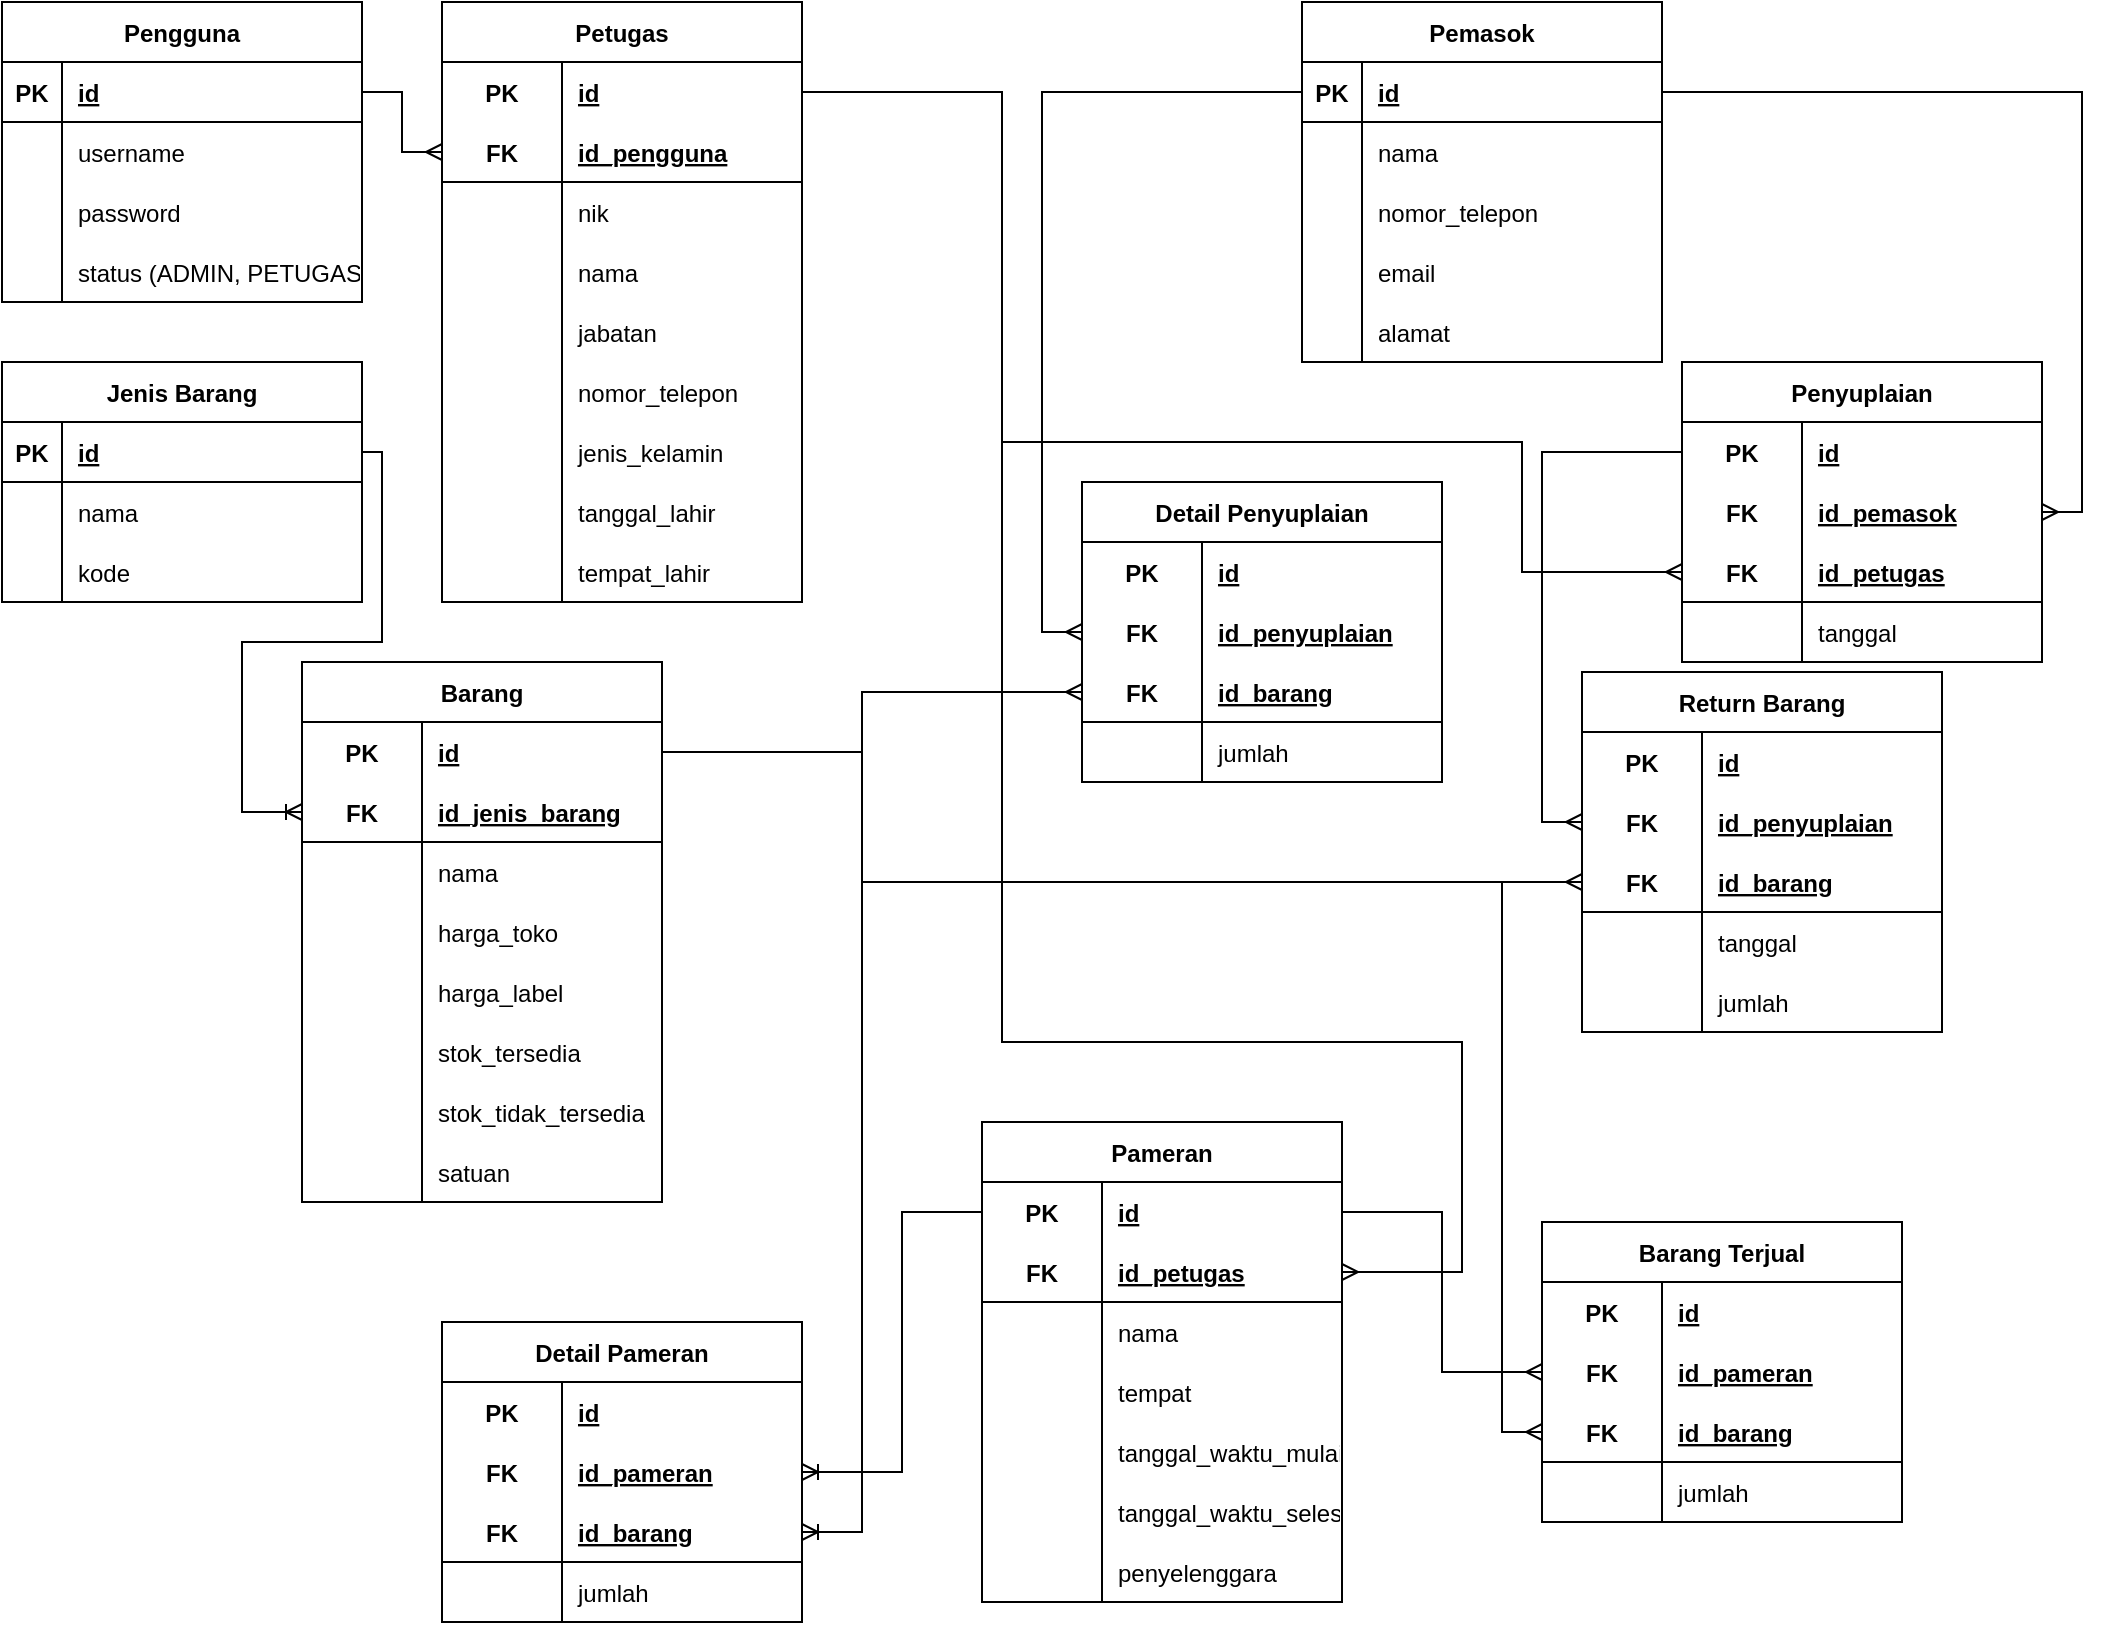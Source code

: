 <mxfile version="20.7.4" type="device"><diagram id="BdJibyrzbR2VFJq5c0Pj" name="Page-1"><mxGraphModel dx="1434" dy="884" grid="1" gridSize="10" guides="1" tooltips="1" connect="1" arrows="1" fold="1" page="1" pageScale="1" pageWidth="850" pageHeight="1100" math="0" shadow="0"><root><mxCell id="0"/><mxCell id="1" parent="0"/><mxCell id="Quklo6QpkOoE_XOePF41-1" value="Petugas" style="shape=table;startSize=30;container=1;collapsible=1;childLayout=tableLayout;fixedRows=1;rowLines=0;fontStyle=1;align=center;resizeLast=1;" parent="1" vertex="1"><mxGeometry x="230" y="10" width="180" height="300" as="geometry"/></mxCell><mxCell id="Quklo6QpkOoE_XOePF41-2" value="" style="shape=tableRow;horizontal=0;startSize=0;swimlaneHead=0;swimlaneBody=0;fillColor=none;collapsible=0;dropTarget=0;points=[[0,0.5],[1,0.5]];portConstraint=eastwest;top=0;left=0;right=0;bottom=0;" parent="Quklo6QpkOoE_XOePF41-1" vertex="1"><mxGeometry y="30" width="180" height="30" as="geometry"/></mxCell><mxCell id="Quklo6QpkOoE_XOePF41-3" value="PK" style="shape=partialRectangle;connectable=0;fillColor=none;top=0;left=0;bottom=0;right=0;fontStyle=1;overflow=hidden;" parent="Quklo6QpkOoE_XOePF41-2" vertex="1"><mxGeometry width="60" height="30" as="geometry"><mxRectangle width="60" height="30" as="alternateBounds"/></mxGeometry></mxCell><mxCell id="Quklo6QpkOoE_XOePF41-4" value="id" style="shape=partialRectangle;connectable=0;fillColor=none;top=0;left=0;bottom=0;right=0;align=left;spacingLeft=6;fontStyle=5;overflow=hidden;" parent="Quklo6QpkOoE_XOePF41-2" vertex="1"><mxGeometry x="60" width="120" height="30" as="geometry"><mxRectangle width="120" height="30" as="alternateBounds"/></mxGeometry></mxCell><mxCell id="Quklo6QpkOoE_XOePF41-5" value="" style="shape=tableRow;horizontal=0;startSize=0;swimlaneHead=0;swimlaneBody=0;fillColor=none;collapsible=0;dropTarget=0;points=[[0,0.5],[1,0.5]];portConstraint=eastwest;top=0;left=0;right=0;bottom=1;" parent="Quklo6QpkOoE_XOePF41-1" vertex="1"><mxGeometry y="60" width="180" height="30" as="geometry"/></mxCell><mxCell id="Quklo6QpkOoE_XOePF41-6" value="FK" style="shape=partialRectangle;connectable=0;fillColor=none;top=0;left=0;bottom=0;right=0;fontStyle=1;overflow=hidden;" parent="Quklo6QpkOoE_XOePF41-5" vertex="1"><mxGeometry width="60" height="30" as="geometry"><mxRectangle width="60" height="30" as="alternateBounds"/></mxGeometry></mxCell><mxCell id="Quklo6QpkOoE_XOePF41-7" value="id_pengguna" style="shape=partialRectangle;connectable=0;fillColor=none;top=0;left=0;bottom=0;right=0;align=left;spacingLeft=6;fontStyle=5;overflow=hidden;" parent="Quklo6QpkOoE_XOePF41-5" vertex="1"><mxGeometry x="60" width="120" height="30" as="geometry"><mxRectangle width="120" height="30" as="alternateBounds"/></mxGeometry></mxCell><mxCell id="Quklo6QpkOoE_XOePF41-8" value="" style="shape=tableRow;horizontal=0;startSize=0;swimlaneHead=0;swimlaneBody=0;fillColor=none;collapsible=0;dropTarget=0;points=[[0,0.5],[1,0.5]];portConstraint=eastwest;top=0;left=0;right=0;bottom=0;" parent="Quklo6QpkOoE_XOePF41-1" vertex="1"><mxGeometry y="90" width="180" height="30" as="geometry"/></mxCell><mxCell id="Quklo6QpkOoE_XOePF41-9" value="" style="shape=partialRectangle;connectable=0;fillColor=none;top=0;left=0;bottom=0;right=0;editable=1;overflow=hidden;" parent="Quklo6QpkOoE_XOePF41-8" vertex="1"><mxGeometry width="60" height="30" as="geometry"><mxRectangle width="60" height="30" as="alternateBounds"/></mxGeometry></mxCell><mxCell id="Quklo6QpkOoE_XOePF41-10" value="nik" style="shape=partialRectangle;connectable=0;fillColor=none;top=0;left=0;bottom=0;right=0;align=left;spacingLeft=6;overflow=hidden;" parent="Quklo6QpkOoE_XOePF41-8" vertex="1"><mxGeometry x="60" width="120" height="30" as="geometry"><mxRectangle width="120" height="30" as="alternateBounds"/></mxGeometry></mxCell><mxCell id="Quklo6QpkOoE_XOePF41-11" value="" style="shape=tableRow;horizontal=0;startSize=0;swimlaneHead=0;swimlaneBody=0;fillColor=none;collapsible=0;dropTarget=0;points=[[0,0.5],[1,0.5]];portConstraint=eastwest;top=0;left=0;right=0;bottom=0;" parent="Quklo6QpkOoE_XOePF41-1" vertex="1"><mxGeometry y="120" width="180" height="30" as="geometry"/></mxCell><mxCell id="Quklo6QpkOoE_XOePF41-12" value="" style="shape=partialRectangle;connectable=0;fillColor=none;top=0;left=0;bottom=0;right=0;editable=1;overflow=hidden;" parent="Quklo6QpkOoE_XOePF41-11" vertex="1"><mxGeometry width="60" height="30" as="geometry"><mxRectangle width="60" height="30" as="alternateBounds"/></mxGeometry></mxCell><mxCell id="Quklo6QpkOoE_XOePF41-13" value="nama" style="shape=partialRectangle;connectable=0;fillColor=none;top=0;left=0;bottom=0;right=0;align=left;spacingLeft=6;overflow=hidden;" parent="Quklo6QpkOoE_XOePF41-11" vertex="1"><mxGeometry x="60" width="120" height="30" as="geometry"><mxRectangle width="120" height="30" as="alternateBounds"/></mxGeometry></mxCell><mxCell id="oFv5SIGkWP6hAy3djiNC-5" value="" style="shape=tableRow;horizontal=0;startSize=0;swimlaneHead=0;swimlaneBody=0;fillColor=none;collapsible=0;dropTarget=0;points=[[0,0.5],[1,0.5]];portConstraint=eastwest;top=0;left=0;right=0;bottom=0;" parent="Quklo6QpkOoE_XOePF41-1" vertex="1"><mxGeometry y="150" width="180" height="30" as="geometry"/></mxCell><mxCell id="oFv5SIGkWP6hAy3djiNC-6" value="" style="shape=partialRectangle;connectable=0;fillColor=none;top=0;left=0;bottom=0;right=0;editable=1;overflow=hidden;" parent="oFv5SIGkWP6hAy3djiNC-5" vertex="1"><mxGeometry width="60" height="30" as="geometry"><mxRectangle width="60" height="30" as="alternateBounds"/></mxGeometry></mxCell><mxCell id="oFv5SIGkWP6hAy3djiNC-7" value="jabatan" style="shape=partialRectangle;connectable=0;fillColor=none;top=0;left=0;bottom=0;right=0;align=left;spacingLeft=6;overflow=hidden;" parent="oFv5SIGkWP6hAy3djiNC-5" vertex="1"><mxGeometry x="60" width="120" height="30" as="geometry"><mxRectangle width="120" height="30" as="alternateBounds"/></mxGeometry></mxCell><mxCell id="Quklo6QpkOoE_XOePF41-28" value="" style="shape=tableRow;horizontal=0;startSize=0;swimlaneHead=0;swimlaneBody=0;fillColor=none;collapsible=0;dropTarget=0;points=[[0,0.5],[1,0.5]];portConstraint=eastwest;top=0;left=0;right=0;bottom=0;" parent="Quklo6QpkOoE_XOePF41-1" vertex="1"><mxGeometry y="180" width="180" height="30" as="geometry"/></mxCell><mxCell id="Quklo6QpkOoE_XOePF41-29" value="" style="shape=partialRectangle;connectable=0;fillColor=none;top=0;left=0;bottom=0;right=0;editable=1;overflow=hidden;" parent="Quklo6QpkOoE_XOePF41-28" vertex="1"><mxGeometry width="60" height="30" as="geometry"><mxRectangle width="60" height="30" as="alternateBounds"/></mxGeometry></mxCell><mxCell id="Quklo6QpkOoE_XOePF41-30" value="nomor_telepon" style="shape=partialRectangle;connectable=0;fillColor=none;top=0;left=0;bottom=0;right=0;align=left;spacingLeft=6;overflow=hidden;" parent="Quklo6QpkOoE_XOePF41-28" vertex="1"><mxGeometry x="60" width="120" height="30" as="geometry"><mxRectangle width="120" height="30" as="alternateBounds"/></mxGeometry></mxCell><mxCell id="Quklo6QpkOoE_XOePF41-31" value="" style="shape=tableRow;horizontal=0;startSize=0;swimlaneHead=0;swimlaneBody=0;fillColor=none;collapsible=0;dropTarget=0;points=[[0,0.5],[1,0.5]];portConstraint=eastwest;top=0;left=0;right=0;bottom=0;" parent="Quklo6QpkOoE_XOePF41-1" vertex="1"><mxGeometry y="210" width="180" height="30" as="geometry"/></mxCell><mxCell id="Quklo6QpkOoE_XOePF41-32" value="" style="shape=partialRectangle;connectable=0;fillColor=none;top=0;left=0;bottom=0;right=0;editable=1;overflow=hidden;" parent="Quklo6QpkOoE_XOePF41-31" vertex="1"><mxGeometry width="60" height="30" as="geometry"><mxRectangle width="60" height="30" as="alternateBounds"/></mxGeometry></mxCell><mxCell id="Quklo6QpkOoE_XOePF41-33" value="jenis_kelamin" style="shape=partialRectangle;connectable=0;fillColor=none;top=0;left=0;bottom=0;right=0;align=left;spacingLeft=6;overflow=hidden;" parent="Quklo6QpkOoE_XOePF41-31" vertex="1"><mxGeometry x="60" width="120" height="30" as="geometry"><mxRectangle width="120" height="30" as="alternateBounds"/></mxGeometry></mxCell><mxCell id="Quklo6QpkOoE_XOePF41-34" value="" style="shape=tableRow;horizontal=0;startSize=0;swimlaneHead=0;swimlaneBody=0;fillColor=none;collapsible=0;dropTarget=0;points=[[0,0.5],[1,0.5]];portConstraint=eastwest;top=0;left=0;right=0;bottom=0;" parent="Quklo6QpkOoE_XOePF41-1" vertex="1"><mxGeometry y="240" width="180" height="30" as="geometry"/></mxCell><mxCell id="Quklo6QpkOoE_XOePF41-35" value="" style="shape=partialRectangle;connectable=0;fillColor=none;top=0;left=0;bottom=0;right=0;editable=1;overflow=hidden;" parent="Quklo6QpkOoE_XOePF41-34" vertex="1"><mxGeometry width="60" height="30" as="geometry"><mxRectangle width="60" height="30" as="alternateBounds"/></mxGeometry></mxCell><mxCell id="Quklo6QpkOoE_XOePF41-36" value="tanggal_lahir" style="shape=partialRectangle;connectable=0;fillColor=none;top=0;left=0;bottom=0;right=0;align=left;spacingLeft=6;overflow=hidden;" parent="Quklo6QpkOoE_XOePF41-34" vertex="1"><mxGeometry x="60" width="120" height="30" as="geometry"><mxRectangle width="120" height="30" as="alternateBounds"/></mxGeometry></mxCell><mxCell id="Quklo6QpkOoE_XOePF41-37" value="" style="shape=tableRow;horizontal=0;startSize=0;swimlaneHead=0;swimlaneBody=0;fillColor=none;collapsible=0;dropTarget=0;points=[[0,0.5],[1,0.5]];portConstraint=eastwest;top=0;left=0;right=0;bottom=0;" parent="Quklo6QpkOoE_XOePF41-1" vertex="1"><mxGeometry y="270" width="180" height="30" as="geometry"/></mxCell><mxCell id="Quklo6QpkOoE_XOePF41-38" value="" style="shape=partialRectangle;connectable=0;fillColor=none;top=0;left=0;bottom=0;right=0;editable=1;overflow=hidden;" parent="Quklo6QpkOoE_XOePF41-37" vertex="1"><mxGeometry width="60" height="30" as="geometry"><mxRectangle width="60" height="30" as="alternateBounds"/></mxGeometry></mxCell><mxCell id="Quklo6QpkOoE_XOePF41-39" value="tempat_lahir" style="shape=partialRectangle;connectable=0;fillColor=none;top=0;left=0;bottom=0;right=0;align=left;spacingLeft=6;overflow=hidden;" parent="Quklo6QpkOoE_XOePF41-37" vertex="1"><mxGeometry x="60" width="120" height="30" as="geometry"><mxRectangle width="120" height="30" as="alternateBounds"/></mxGeometry></mxCell><mxCell id="Quklo6QpkOoE_XOePF41-14" value="Pengguna" style="shape=table;startSize=30;container=1;collapsible=1;childLayout=tableLayout;fixedRows=1;rowLines=0;fontStyle=1;align=center;resizeLast=1;" parent="1" vertex="1"><mxGeometry x="10" y="10" width="180" height="150" as="geometry"/></mxCell><mxCell id="Quklo6QpkOoE_XOePF41-15" value="" style="shape=tableRow;horizontal=0;startSize=0;swimlaneHead=0;swimlaneBody=0;fillColor=none;collapsible=0;dropTarget=0;points=[[0,0.5],[1,0.5]];portConstraint=eastwest;top=0;left=0;right=0;bottom=1;" parent="Quklo6QpkOoE_XOePF41-14" vertex="1"><mxGeometry y="30" width="180" height="30" as="geometry"/></mxCell><mxCell id="Quklo6QpkOoE_XOePF41-16" value="PK" style="shape=partialRectangle;connectable=0;fillColor=none;top=0;left=0;bottom=0;right=0;fontStyle=1;overflow=hidden;" parent="Quklo6QpkOoE_XOePF41-15" vertex="1"><mxGeometry width="30" height="30" as="geometry"><mxRectangle width="30" height="30" as="alternateBounds"/></mxGeometry></mxCell><mxCell id="Quklo6QpkOoE_XOePF41-17" value="id" style="shape=partialRectangle;connectable=0;fillColor=none;top=0;left=0;bottom=0;right=0;align=left;spacingLeft=6;fontStyle=5;overflow=hidden;" parent="Quklo6QpkOoE_XOePF41-15" vertex="1"><mxGeometry x="30" width="150" height="30" as="geometry"><mxRectangle width="150" height="30" as="alternateBounds"/></mxGeometry></mxCell><mxCell id="Quklo6QpkOoE_XOePF41-18" value="" style="shape=tableRow;horizontal=0;startSize=0;swimlaneHead=0;swimlaneBody=0;fillColor=none;collapsible=0;dropTarget=0;points=[[0,0.5],[1,0.5]];portConstraint=eastwest;top=0;left=0;right=0;bottom=0;" parent="Quklo6QpkOoE_XOePF41-14" vertex="1"><mxGeometry y="60" width="180" height="30" as="geometry"/></mxCell><mxCell id="Quklo6QpkOoE_XOePF41-19" value="" style="shape=partialRectangle;connectable=0;fillColor=none;top=0;left=0;bottom=0;right=0;editable=1;overflow=hidden;" parent="Quklo6QpkOoE_XOePF41-18" vertex="1"><mxGeometry width="30" height="30" as="geometry"><mxRectangle width="30" height="30" as="alternateBounds"/></mxGeometry></mxCell><mxCell id="Quklo6QpkOoE_XOePF41-20" value="username" style="shape=partialRectangle;connectable=0;fillColor=none;top=0;left=0;bottom=0;right=0;align=left;spacingLeft=6;overflow=hidden;" parent="Quklo6QpkOoE_XOePF41-18" vertex="1"><mxGeometry x="30" width="150" height="30" as="geometry"><mxRectangle width="150" height="30" as="alternateBounds"/></mxGeometry></mxCell><mxCell id="Quklo6QpkOoE_XOePF41-21" value="" style="shape=tableRow;horizontal=0;startSize=0;swimlaneHead=0;swimlaneBody=0;fillColor=none;collapsible=0;dropTarget=0;points=[[0,0.5],[1,0.5]];portConstraint=eastwest;top=0;left=0;right=0;bottom=0;" parent="Quklo6QpkOoE_XOePF41-14" vertex="1"><mxGeometry y="90" width="180" height="30" as="geometry"/></mxCell><mxCell id="Quklo6QpkOoE_XOePF41-22" value="" style="shape=partialRectangle;connectable=0;fillColor=none;top=0;left=0;bottom=0;right=0;editable=1;overflow=hidden;" parent="Quklo6QpkOoE_XOePF41-21" vertex="1"><mxGeometry width="30" height="30" as="geometry"><mxRectangle width="30" height="30" as="alternateBounds"/></mxGeometry></mxCell><mxCell id="Quklo6QpkOoE_XOePF41-23" value="password" style="shape=partialRectangle;connectable=0;fillColor=none;top=0;left=0;bottom=0;right=0;align=left;spacingLeft=6;overflow=hidden;" parent="Quklo6QpkOoE_XOePF41-21" vertex="1"><mxGeometry x="30" width="150" height="30" as="geometry"><mxRectangle width="150" height="30" as="alternateBounds"/></mxGeometry></mxCell><mxCell id="Quklo6QpkOoE_XOePF41-24" value="" style="shape=tableRow;horizontal=0;startSize=0;swimlaneHead=0;swimlaneBody=0;fillColor=none;collapsible=0;dropTarget=0;points=[[0,0.5],[1,0.5]];portConstraint=eastwest;top=0;left=0;right=0;bottom=0;" parent="Quklo6QpkOoE_XOePF41-14" vertex="1"><mxGeometry y="120" width="180" height="30" as="geometry"/></mxCell><mxCell id="Quklo6QpkOoE_XOePF41-25" value="" style="shape=partialRectangle;connectable=0;fillColor=none;top=0;left=0;bottom=0;right=0;editable=1;overflow=hidden;" parent="Quklo6QpkOoE_XOePF41-24" vertex="1"><mxGeometry width="30" height="30" as="geometry"><mxRectangle width="30" height="30" as="alternateBounds"/></mxGeometry></mxCell><mxCell id="Quklo6QpkOoE_XOePF41-26" value="status (ADMIN, PETUGAS)" style="shape=partialRectangle;connectable=0;fillColor=none;top=0;left=0;bottom=0;right=0;align=left;spacingLeft=6;overflow=hidden;" parent="Quklo6QpkOoE_XOePF41-24" vertex="1"><mxGeometry x="30" width="150" height="30" as="geometry"><mxRectangle width="150" height="30" as="alternateBounds"/></mxGeometry></mxCell><mxCell id="Quklo6QpkOoE_XOePF41-40" value="Jenis Barang" style="shape=table;startSize=30;container=1;collapsible=1;childLayout=tableLayout;fixedRows=1;rowLines=0;fontStyle=1;align=center;resizeLast=1;" parent="1" vertex="1"><mxGeometry x="10" y="190" width="180" height="120" as="geometry"/></mxCell><mxCell id="Quklo6QpkOoE_XOePF41-41" value="" style="shape=tableRow;horizontal=0;startSize=0;swimlaneHead=0;swimlaneBody=0;fillColor=none;collapsible=0;dropTarget=0;points=[[0,0.5],[1,0.5]];portConstraint=eastwest;top=0;left=0;right=0;bottom=1;" parent="Quklo6QpkOoE_XOePF41-40" vertex="1"><mxGeometry y="30" width="180" height="30" as="geometry"/></mxCell><mxCell id="Quklo6QpkOoE_XOePF41-42" value="PK" style="shape=partialRectangle;connectable=0;fillColor=none;top=0;left=0;bottom=0;right=0;fontStyle=1;overflow=hidden;" parent="Quklo6QpkOoE_XOePF41-41" vertex="1"><mxGeometry width="30" height="30" as="geometry"><mxRectangle width="30" height="30" as="alternateBounds"/></mxGeometry></mxCell><mxCell id="Quklo6QpkOoE_XOePF41-43" value="id" style="shape=partialRectangle;connectable=0;fillColor=none;top=0;left=0;bottom=0;right=0;align=left;spacingLeft=6;fontStyle=5;overflow=hidden;" parent="Quklo6QpkOoE_XOePF41-41" vertex="1"><mxGeometry x="30" width="150" height="30" as="geometry"><mxRectangle width="150" height="30" as="alternateBounds"/></mxGeometry></mxCell><mxCell id="Quklo6QpkOoE_XOePF41-44" value="" style="shape=tableRow;horizontal=0;startSize=0;swimlaneHead=0;swimlaneBody=0;fillColor=none;collapsible=0;dropTarget=0;points=[[0,0.5],[1,0.5]];portConstraint=eastwest;top=0;left=0;right=0;bottom=0;" parent="Quklo6QpkOoE_XOePF41-40" vertex="1"><mxGeometry y="60" width="180" height="30" as="geometry"/></mxCell><mxCell id="Quklo6QpkOoE_XOePF41-45" value="" style="shape=partialRectangle;connectable=0;fillColor=none;top=0;left=0;bottom=0;right=0;editable=1;overflow=hidden;" parent="Quklo6QpkOoE_XOePF41-44" vertex="1"><mxGeometry width="30" height="30" as="geometry"><mxRectangle width="30" height="30" as="alternateBounds"/></mxGeometry></mxCell><mxCell id="Quklo6QpkOoE_XOePF41-46" value="nama" style="shape=partialRectangle;connectable=0;fillColor=none;top=0;left=0;bottom=0;right=0;align=left;spacingLeft=6;overflow=hidden;" parent="Quklo6QpkOoE_XOePF41-44" vertex="1"><mxGeometry x="30" width="150" height="30" as="geometry"><mxRectangle width="150" height="30" as="alternateBounds"/></mxGeometry></mxCell><mxCell id="Quklo6QpkOoE_XOePF41-47" value="" style="shape=tableRow;horizontal=0;startSize=0;swimlaneHead=0;swimlaneBody=0;fillColor=none;collapsible=0;dropTarget=0;points=[[0,0.5],[1,0.5]];portConstraint=eastwest;top=0;left=0;right=0;bottom=0;" parent="Quklo6QpkOoE_XOePF41-40" vertex="1"><mxGeometry y="90" width="180" height="30" as="geometry"/></mxCell><mxCell id="Quklo6QpkOoE_XOePF41-48" value="" style="shape=partialRectangle;connectable=0;fillColor=none;top=0;left=0;bottom=0;right=0;editable=1;overflow=hidden;" parent="Quklo6QpkOoE_XOePF41-47" vertex="1"><mxGeometry width="30" height="30" as="geometry"><mxRectangle width="30" height="30" as="alternateBounds"/></mxGeometry></mxCell><mxCell id="Quklo6QpkOoE_XOePF41-49" value="kode" style="shape=partialRectangle;connectable=0;fillColor=none;top=0;left=0;bottom=0;right=0;align=left;spacingLeft=6;overflow=hidden;" parent="Quklo6QpkOoE_XOePF41-47" vertex="1"><mxGeometry x="30" width="150" height="30" as="geometry"><mxRectangle width="150" height="30" as="alternateBounds"/></mxGeometry></mxCell><mxCell id="Quklo6QpkOoE_XOePF41-53" value="Barang" style="shape=table;startSize=30;container=1;collapsible=1;childLayout=tableLayout;fixedRows=1;rowLines=0;fontStyle=1;align=center;resizeLast=1;" parent="1" vertex="1"><mxGeometry x="160" y="340" width="180" height="270" as="geometry"/></mxCell><mxCell id="Quklo6QpkOoE_XOePF41-54" value="" style="shape=tableRow;horizontal=0;startSize=0;swimlaneHead=0;swimlaneBody=0;fillColor=none;collapsible=0;dropTarget=0;points=[[0,0.5],[1,0.5]];portConstraint=eastwest;top=0;left=0;right=0;bottom=0;" parent="Quklo6QpkOoE_XOePF41-53" vertex="1"><mxGeometry y="30" width="180" height="30" as="geometry"/></mxCell><mxCell id="Quklo6QpkOoE_XOePF41-55" value="PK" style="shape=partialRectangle;connectable=0;fillColor=none;top=0;left=0;bottom=0;right=0;fontStyle=1;overflow=hidden;" parent="Quklo6QpkOoE_XOePF41-54" vertex="1"><mxGeometry width="60" height="30" as="geometry"><mxRectangle width="60" height="30" as="alternateBounds"/></mxGeometry></mxCell><mxCell id="Quklo6QpkOoE_XOePF41-56" value="id" style="shape=partialRectangle;connectable=0;fillColor=none;top=0;left=0;bottom=0;right=0;align=left;spacingLeft=6;fontStyle=5;overflow=hidden;" parent="Quklo6QpkOoE_XOePF41-54" vertex="1"><mxGeometry x="60" width="120" height="30" as="geometry"><mxRectangle width="120" height="30" as="alternateBounds"/></mxGeometry></mxCell><mxCell id="Quklo6QpkOoE_XOePF41-57" value="" style="shape=tableRow;horizontal=0;startSize=0;swimlaneHead=0;swimlaneBody=0;fillColor=none;collapsible=0;dropTarget=0;points=[[0,0.5],[1,0.5]];portConstraint=eastwest;top=0;left=0;right=0;bottom=1;" parent="Quklo6QpkOoE_XOePF41-53" vertex="1"><mxGeometry y="60" width="180" height="30" as="geometry"/></mxCell><mxCell id="Quklo6QpkOoE_XOePF41-58" value="FK" style="shape=partialRectangle;connectable=0;fillColor=none;top=0;left=0;bottom=0;right=0;fontStyle=1;overflow=hidden;" parent="Quklo6QpkOoE_XOePF41-57" vertex="1"><mxGeometry width="60" height="30" as="geometry"><mxRectangle width="60" height="30" as="alternateBounds"/></mxGeometry></mxCell><mxCell id="Quklo6QpkOoE_XOePF41-59" value="id_jenis_barang" style="shape=partialRectangle;connectable=0;fillColor=none;top=0;left=0;bottom=0;right=0;align=left;spacingLeft=6;fontStyle=5;overflow=hidden;" parent="Quklo6QpkOoE_XOePF41-57" vertex="1"><mxGeometry x="60" width="120" height="30" as="geometry"><mxRectangle width="120" height="30" as="alternateBounds"/></mxGeometry></mxCell><mxCell id="Quklo6QpkOoE_XOePF41-196" value="" style="shape=tableRow;horizontal=0;startSize=0;swimlaneHead=0;swimlaneBody=0;fillColor=none;collapsible=0;dropTarget=0;points=[[0,0.5],[1,0.5]];portConstraint=eastwest;top=0;left=0;right=0;bottom=0;" parent="Quklo6QpkOoE_XOePF41-53" vertex="1"><mxGeometry y="90" width="180" height="30" as="geometry"/></mxCell><mxCell id="Quklo6QpkOoE_XOePF41-197" value="" style="shape=partialRectangle;connectable=0;fillColor=none;top=0;left=0;bottom=0;right=0;editable=1;overflow=hidden;" parent="Quklo6QpkOoE_XOePF41-196" vertex="1"><mxGeometry width="60" height="30" as="geometry"><mxRectangle width="60" height="30" as="alternateBounds"/></mxGeometry></mxCell><mxCell id="Quklo6QpkOoE_XOePF41-198" value="nama" style="shape=partialRectangle;connectable=0;fillColor=none;top=0;left=0;bottom=0;right=0;align=left;spacingLeft=6;overflow=hidden;" parent="Quklo6QpkOoE_XOePF41-196" vertex="1"><mxGeometry x="60" width="120" height="30" as="geometry"><mxRectangle width="120" height="30" as="alternateBounds"/></mxGeometry></mxCell><mxCell id="Quklo6QpkOoE_XOePF41-63" value="" style="shape=tableRow;horizontal=0;startSize=0;swimlaneHead=0;swimlaneBody=0;fillColor=none;collapsible=0;dropTarget=0;points=[[0,0.5],[1,0.5]];portConstraint=eastwest;top=0;left=0;right=0;bottom=0;" parent="Quklo6QpkOoE_XOePF41-53" vertex="1"><mxGeometry y="120" width="180" height="30" as="geometry"/></mxCell><mxCell id="Quklo6QpkOoE_XOePF41-64" value="" style="shape=partialRectangle;connectable=0;fillColor=none;top=0;left=0;bottom=0;right=0;editable=1;overflow=hidden;" parent="Quklo6QpkOoE_XOePF41-63" vertex="1"><mxGeometry width="60" height="30" as="geometry"><mxRectangle width="60" height="30" as="alternateBounds"/></mxGeometry></mxCell><mxCell id="Quklo6QpkOoE_XOePF41-65" value="harga_toko" style="shape=partialRectangle;connectable=0;fillColor=none;top=0;left=0;bottom=0;right=0;align=left;spacingLeft=6;overflow=hidden;" parent="Quklo6QpkOoE_XOePF41-63" vertex="1"><mxGeometry x="60" width="120" height="30" as="geometry"><mxRectangle width="120" height="30" as="alternateBounds"/></mxGeometry></mxCell><mxCell id="Quklo6QpkOoE_XOePF41-66" value="" style="shape=tableRow;horizontal=0;startSize=0;swimlaneHead=0;swimlaneBody=0;fillColor=none;collapsible=0;dropTarget=0;points=[[0,0.5],[1,0.5]];portConstraint=eastwest;top=0;left=0;right=0;bottom=0;" parent="Quklo6QpkOoE_XOePF41-53" vertex="1"><mxGeometry y="150" width="180" height="30" as="geometry"/></mxCell><mxCell id="Quklo6QpkOoE_XOePF41-67" value="" style="shape=partialRectangle;connectable=0;fillColor=none;top=0;left=0;bottom=0;right=0;editable=1;overflow=hidden;" parent="Quklo6QpkOoE_XOePF41-66" vertex="1"><mxGeometry width="60" height="30" as="geometry"><mxRectangle width="60" height="30" as="alternateBounds"/></mxGeometry></mxCell><mxCell id="Quklo6QpkOoE_XOePF41-68" value="harga_label" style="shape=partialRectangle;connectable=0;fillColor=none;top=0;left=0;bottom=0;right=0;align=left;spacingLeft=6;overflow=hidden;" parent="Quklo6QpkOoE_XOePF41-66" vertex="1"><mxGeometry x="60" width="120" height="30" as="geometry"><mxRectangle width="120" height="30" as="alternateBounds"/></mxGeometry></mxCell><mxCell id="Quklo6QpkOoE_XOePF41-139" value="" style="shape=tableRow;horizontal=0;startSize=0;swimlaneHead=0;swimlaneBody=0;fillColor=none;collapsible=0;dropTarget=0;points=[[0,0.5],[1,0.5]];portConstraint=eastwest;top=0;left=0;right=0;bottom=0;" parent="Quklo6QpkOoE_XOePF41-53" vertex="1"><mxGeometry y="180" width="180" height="30" as="geometry"/></mxCell><mxCell id="Quklo6QpkOoE_XOePF41-140" value="" style="shape=partialRectangle;connectable=0;fillColor=none;top=0;left=0;bottom=0;right=0;editable=1;overflow=hidden;" parent="Quklo6QpkOoE_XOePF41-139" vertex="1"><mxGeometry width="60" height="30" as="geometry"><mxRectangle width="60" height="30" as="alternateBounds"/></mxGeometry></mxCell><mxCell id="Quklo6QpkOoE_XOePF41-141" value="stok_tersedia" style="shape=partialRectangle;connectable=0;fillColor=none;top=0;left=0;bottom=0;right=0;align=left;spacingLeft=6;overflow=hidden;" parent="Quklo6QpkOoE_XOePF41-139" vertex="1"><mxGeometry x="60" width="120" height="30" as="geometry"><mxRectangle width="120" height="30" as="alternateBounds"/></mxGeometry></mxCell><mxCell id="Quklo6QpkOoE_XOePF41-169" value="" style="shape=tableRow;horizontal=0;startSize=0;swimlaneHead=0;swimlaneBody=0;fillColor=none;collapsible=0;dropTarget=0;points=[[0,0.5],[1,0.5]];portConstraint=eastwest;top=0;left=0;right=0;bottom=0;" parent="Quklo6QpkOoE_XOePF41-53" vertex="1"><mxGeometry y="210" width="180" height="30" as="geometry"/></mxCell><mxCell id="Quklo6QpkOoE_XOePF41-170" value="" style="shape=partialRectangle;connectable=0;fillColor=none;top=0;left=0;bottom=0;right=0;editable=1;overflow=hidden;" parent="Quklo6QpkOoE_XOePF41-169" vertex="1"><mxGeometry width="60" height="30" as="geometry"><mxRectangle width="60" height="30" as="alternateBounds"/></mxGeometry></mxCell><mxCell id="Quklo6QpkOoE_XOePF41-171" value="stok_tidak_tersedia" style="shape=partialRectangle;connectable=0;fillColor=none;top=0;left=0;bottom=0;right=0;align=left;spacingLeft=6;overflow=hidden;" parent="Quklo6QpkOoE_XOePF41-169" vertex="1"><mxGeometry x="60" width="120" height="30" as="geometry"><mxRectangle width="120" height="30" as="alternateBounds"/></mxGeometry></mxCell><mxCell id="oFv5SIGkWP6hAy3djiNC-2" value="" style="shape=tableRow;horizontal=0;startSize=0;swimlaneHead=0;swimlaneBody=0;fillColor=none;collapsible=0;dropTarget=0;points=[[0,0.5],[1,0.5]];portConstraint=eastwest;top=0;left=0;right=0;bottom=0;" parent="Quklo6QpkOoE_XOePF41-53" vertex="1"><mxGeometry y="240" width="180" height="30" as="geometry"/></mxCell><mxCell id="oFv5SIGkWP6hAy3djiNC-3" value="" style="shape=partialRectangle;connectable=0;fillColor=none;top=0;left=0;bottom=0;right=0;editable=1;overflow=hidden;" parent="oFv5SIGkWP6hAy3djiNC-2" vertex="1"><mxGeometry width="60" height="30" as="geometry"><mxRectangle width="60" height="30" as="alternateBounds"/></mxGeometry></mxCell><mxCell id="oFv5SIGkWP6hAy3djiNC-4" value="satuan" style="shape=partialRectangle;connectable=0;fillColor=none;top=0;left=0;bottom=0;right=0;align=left;spacingLeft=6;overflow=hidden;" parent="oFv5SIGkWP6hAy3djiNC-2" vertex="1"><mxGeometry x="60" width="120" height="30" as="geometry"><mxRectangle width="120" height="30" as="alternateBounds"/></mxGeometry></mxCell><mxCell id="Quklo6QpkOoE_XOePF41-69" value="Pemasok" style="shape=table;startSize=30;container=1;collapsible=1;childLayout=tableLayout;fixedRows=1;rowLines=0;fontStyle=1;align=center;resizeLast=1;" parent="1" vertex="1"><mxGeometry x="660" y="10" width="180" height="180" as="geometry"/></mxCell><mxCell id="Quklo6QpkOoE_XOePF41-70" value="" style="shape=tableRow;horizontal=0;startSize=0;swimlaneHead=0;swimlaneBody=0;fillColor=none;collapsible=0;dropTarget=0;points=[[0,0.5],[1,0.5]];portConstraint=eastwest;top=0;left=0;right=0;bottom=1;" parent="Quklo6QpkOoE_XOePF41-69" vertex="1"><mxGeometry y="30" width="180" height="30" as="geometry"/></mxCell><mxCell id="Quklo6QpkOoE_XOePF41-71" value="PK" style="shape=partialRectangle;connectable=0;fillColor=none;top=0;left=0;bottom=0;right=0;fontStyle=1;overflow=hidden;" parent="Quklo6QpkOoE_XOePF41-70" vertex="1"><mxGeometry width="30" height="30" as="geometry"><mxRectangle width="30" height="30" as="alternateBounds"/></mxGeometry></mxCell><mxCell id="Quklo6QpkOoE_XOePF41-72" value="id" style="shape=partialRectangle;connectable=0;fillColor=none;top=0;left=0;bottom=0;right=0;align=left;spacingLeft=6;fontStyle=5;overflow=hidden;" parent="Quklo6QpkOoE_XOePF41-70" vertex="1"><mxGeometry x="30" width="150" height="30" as="geometry"><mxRectangle width="150" height="30" as="alternateBounds"/></mxGeometry></mxCell><mxCell id="Quklo6QpkOoE_XOePF41-73" value="" style="shape=tableRow;horizontal=0;startSize=0;swimlaneHead=0;swimlaneBody=0;fillColor=none;collapsible=0;dropTarget=0;points=[[0,0.5],[1,0.5]];portConstraint=eastwest;top=0;left=0;right=0;bottom=0;" parent="Quklo6QpkOoE_XOePF41-69" vertex="1"><mxGeometry y="60" width="180" height="30" as="geometry"/></mxCell><mxCell id="Quklo6QpkOoE_XOePF41-74" value="" style="shape=partialRectangle;connectable=0;fillColor=none;top=0;left=0;bottom=0;right=0;editable=1;overflow=hidden;" parent="Quklo6QpkOoE_XOePF41-73" vertex="1"><mxGeometry width="30" height="30" as="geometry"><mxRectangle width="30" height="30" as="alternateBounds"/></mxGeometry></mxCell><mxCell id="Quklo6QpkOoE_XOePF41-75" value="nama" style="shape=partialRectangle;connectable=0;fillColor=none;top=0;left=0;bottom=0;right=0;align=left;spacingLeft=6;overflow=hidden;" parent="Quklo6QpkOoE_XOePF41-73" vertex="1"><mxGeometry x="30" width="150" height="30" as="geometry"><mxRectangle width="150" height="30" as="alternateBounds"/></mxGeometry></mxCell><mxCell id="Quklo6QpkOoE_XOePF41-76" value="" style="shape=tableRow;horizontal=0;startSize=0;swimlaneHead=0;swimlaneBody=0;fillColor=none;collapsible=0;dropTarget=0;points=[[0,0.5],[1,0.5]];portConstraint=eastwest;top=0;left=0;right=0;bottom=0;" parent="Quklo6QpkOoE_XOePF41-69" vertex="1"><mxGeometry y="90" width="180" height="30" as="geometry"/></mxCell><mxCell id="Quklo6QpkOoE_XOePF41-77" value="" style="shape=partialRectangle;connectable=0;fillColor=none;top=0;left=0;bottom=0;right=0;editable=1;overflow=hidden;" parent="Quklo6QpkOoE_XOePF41-76" vertex="1"><mxGeometry width="30" height="30" as="geometry"><mxRectangle width="30" height="30" as="alternateBounds"/></mxGeometry></mxCell><mxCell id="Quklo6QpkOoE_XOePF41-78" value="nomor_telepon" style="shape=partialRectangle;connectable=0;fillColor=none;top=0;left=0;bottom=0;right=0;align=left;spacingLeft=6;overflow=hidden;" parent="Quklo6QpkOoE_XOePF41-76" vertex="1"><mxGeometry x="30" width="150" height="30" as="geometry"><mxRectangle width="150" height="30" as="alternateBounds"/></mxGeometry></mxCell><mxCell id="Quklo6QpkOoE_XOePF41-79" value="" style="shape=tableRow;horizontal=0;startSize=0;swimlaneHead=0;swimlaneBody=0;fillColor=none;collapsible=0;dropTarget=0;points=[[0,0.5],[1,0.5]];portConstraint=eastwest;top=0;left=0;right=0;bottom=0;" parent="Quklo6QpkOoE_XOePF41-69" vertex="1"><mxGeometry y="120" width="180" height="30" as="geometry"/></mxCell><mxCell id="Quklo6QpkOoE_XOePF41-80" value="" style="shape=partialRectangle;connectable=0;fillColor=none;top=0;left=0;bottom=0;right=0;editable=1;overflow=hidden;" parent="Quklo6QpkOoE_XOePF41-79" vertex="1"><mxGeometry width="30" height="30" as="geometry"><mxRectangle width="30" height="30" as="alternateBounds"/></mxGeometry></mxCell><mxCell id="Quklo6QpkOoE_XOePF41-81" value="email" style="shape=partialRectangle;connectable=0;fillColor=none;top=0;left=0;bottom=0;right=0;align=left;spacingLeft=6;overflow=hidden;" parent="Quklo6QpkOoE_XOePF41-79" vertex="1"><mxGeometry x="30" width="150" height="30" as="geometry"><mxRectangle width="150" height="30" as="alternateBounds"/></mxGeometry></mxCell><mxCell id="Quklo6QpkOoE_XOePF41-82" value="" style="shape=tableRow;horizontal=0;startSize=0;swimlaneHead=0;swimlaneBody=0;fillColor=none;collapsible=0;dropTarget=0;points=[[0,0.5],[1,0.5]];portConstraint=eastwest;top=0;left=0;right=0;bottom=0;" parent="Quklo6QpkOoE_XOePF41-69" vertex="1"><mxGeometry y="150" width="180" height="30" as="geometry"/></mxCell><mxCell id="Quklo6QpkOoE_XOePF41-83" value="" style="shape=partialRectangle;connectable=0;fillColor=none;top=0;left=0;bottom=0;right=0;editable=1;overflow=hidden;" parent="Quklo6QpkOoE_XOePF41-82" vertex="1"><mxGeometry width="30" height="30" as="geometry"><mxRectangle width="30" height="30" as="alternateBounds"/></mxGeometry></mxCell><mxCell id="Quklo6QpkOoE_XOePF41-84" value="alamat" style="shape=partialRectangle;connectable=0;fillColor=none;top=0;left=0;bottom=0;right=0;align=left;spacingLeft=6;overflow=hidden;" parent="Quklo6QpkOoE_XOePF41-82" vertex="1"><mxGeometry x="30" width="150" height="30" as="geometry"><mxRectangle width="150" height="30" as="alternateBounds"/></mxGeometry></mxCell><mxCell id="Quklo6QpkOoE_XOePF41-85" value="Penyuplaian" style="shape=table;startSize=30;container=1;collapsible=1;childLayout=tableLayout;fixedRows=1;rowLines=0;fontStyle=1;align=center;resizeLast=1;" parent="1" vertex="1"><mxGeometry x="850" y="190" width="180" height="150" as="geometry"/></mxCell><mxCell id="Quklo6QpkOoE_XOePF41-86" value="" style="shape=tableRow;horizontal=0;startSize=0;swimlaneHead=0;swimlaneBody=0;fillColor=none;collapsible=0;dropTarget=0;points=[[0,0.5],[1,0.5]];portConstraint=eastwest;top=0;left=0;right=0;bottom=0;" parent="Quklo6QpkOoE_XOePF41-85" vertex="1"><mxGeometry y="30" width="180" height="30" as="geometry"/></mxCell><mxCell id="Quklo6QpkOoE_XOePF41-87" value="PK" style="shape=partialRectangle;connectable=0;fillColor=none;top=0;left=0;bottom=0;right=0;fontStyle=1;overflow=hidden;" parent="Quklo6QpkOoE_XOePF41-86" vertex="1"><mxGeometry width="60" height="30" as="geometry"><mxRectangle width="60" height="30" as="alternateBounds"/></mxGeometry></mxCell><mxCell id="Quklo6QpkOoE_XOePF41-88" value="id" style="shape=partialRectangle;connectable=0;fillColor=none;top=0;left=0;bottom=0;right=0;align=left;spacingLeft=6;fontStyle=5;overflow=hidden;" parent="Quklo6QpkOoE_XOePF41-86" vertex="1"><mxGeometry x="60" width="120" height="30" as="geometry"><mxRectangle width="120" height="30" as="alternateBounds"/></mxGeometry></mxCell><mxCell id="Quklo6QpkOoE_XOePF41-101" value="" style="shape=tableRow;horizontal=0;startSize=0;swimlaneHead=0;swimlaneBody=0;fillColor=none;collapsible=0;dropTarget=0;points=[[0,0.5],[1,0.5]];portConstraint=eastwest;top=0;left=0;right=0;bottom=0;" parent="Quklo6QpkOoE_XOePF41-85" vertex="1"><mxGeometry y="60" width="180" height="30" as="geometry"/></mxCell><mxCell id="Quklo6QpkOoE_XOePF41-102" value="FK" style="shape=partialRectangle;connectable=0;fillColor=none;top=0;left=0;bottom=0;right=0;fontStyle=1;overflow=hidden;" parent="Quklo6QpkOoE_XOePF41-101" vertex="1"><mxGeometry width="60" height="30" as="geometry"><mxRectangle width="60" height="30" as="alternateBounds"/></mxGeometry></mxCell><mxCell id="Quklo6QpkOoE_XOePF41-103" value="id_pemasok" style="shape=partialRectangle;connectable=0;fillColor=none;top=0;left=0;bottom=0;right=0;align=left;spacingLeft=6;fontStyle=5;overflow=hidden;" parent="Quklo6QpkOoE_XOePF41-101" vertex="1"><mxGeometry x="60" width="120" height="30" as="geometry"><mxRectangle width="120" height="30" as="alternateBounds"/></mxGeometry></mxCell><mxCell id="Quklo6QpkOoE_XOePF41-89" value="" style="shape=tableRow;horizontal=0;startSize=0;swimlaneHead=0;swimlaneBody=0;fillColor=none;collapsible=0;dropTarget=0;points=[[0,0.5],[1,0.5]];portConstraint=eastwest;top=0;left=0;right=0;bottom=1;" parent="Quklo6QpkOoE_XOePF41-85" vertex="1"><mxGeometry y="90" width="180" height="30" as="geometry"/></mxCell><mxCell id="Quklo6QpkOoE_XOePF41-90" value="FK" style="shape=partialRectangle;connectable=0;fillColor=none;top=0;left=0;bottom=0;right=0;fontStyle=1;overflow=hidden;" parent="Quklo6QpkOoE_XOePF41-89" vertex="1"><mxGeometry width="60" height="30" as="geometry"><mxRectangle width="60" height="30" as="alternateBounds"/></mxGeometry></mxCell><mxCell id="Quklo6QpkOoE_XOePF41-91" value="id_petugas" style="shape=partialRectangle;connectable=0;fillColor=none;top=0;left=0;bottom=0;right=0;align=left;spacingLeft=6;fontStyle=5;overflow=hidden;" parent="Quklo6QpkOoE_XOePF41-89" vertex="1"><mxGeometry x="60" width="120" height="30" as="geometry"><mxRectangle width="120" height="30" as="alternateBounds"/></mxGeometry></mxCell><mxCell id="Quklo6QpkOoE_XOePF41-232" value="" style="shape=tableRow;horizontal=0;startSize=0;swimlaneHead=0;swimlaneBody=0;fillColor=none;collapsible=0;dropTarget=0;points=[[0,0.5],[1,0.5]];portConstraint=eastwest;top=0;left=0;right=0;bottom=0;" parent="Quklo6QpkOoE_XOePF41-85" vertex="1"><mxGeometry y="120" width="180" height="30" as="geometry"/></mxCell><mxCell id="Quklo6QpkOoE_XOePF41-233" value="" style="shape=partialRectangle;connectable=0;fillColor=none;top=0;left=0;bottom=0;right=0;editable=1;overflow=hidden;" parent="Quklo6QpkOoE_XOePF41-232" vertex="1"><mxGeometry width="60" height="30" as="geometry"><mxRectangle width="60" height="30" as="alternateBounds"/></mxGeometry></mxCell><mxCell id="Quklo6QpkOoE_XOePF41-234" value="tanggal" style="shape=partialRectangle;connectable=0;fillColor=none;top=0;left=0;bottom=0;right=0;align=left;spacingLeft=6;overflow=hidden;" parent="Quklo6QpkOoE_XOePF41-232" vertex="1"><mxGeometry x="60" width="120" height="30" as="geometry"><mxRectangle width="120" height="30" as="alternateBounds"/></mxGeometry></mxCell><mxCell id="Quklo6QpkOoE_XOePF41-123" value="Detail Pameran" style="shape=table;startSize=30;container=1;collapsible=1;childLayout=tableLayout;fixedRows=1;rowLines=0;fontStyle=1;align=center;resizeLast=1;" parent="1" vertex="1"><mxGeometry x="230" y="670" width="180" height="150" as="geometry"/></mxCell><mxCell id="Quklo6QpkOoE_XOePF41-124" value="" style="shape=tableRow;horizontal=0;startSize=0;swimlaneHead=0;swimlaneBody=0;fillColor=none;collapsible=0;dropTarget=0;points=[[0,0.5],[1,0.5]];portConstraint=eastwest;top=0;left=0;right=0;bottom=0;" parent="Quklo6QpkOoE_XOePF41-123" vertex="1"><mxGeometry y="30" width="180" height="30" as="geometry"/></mxCell><mxCell id="Quklo6QpkOoE_XOePF41-125" value="PK" style="shape=partialRectangle;connectable=0;fillColor=none;top=0;left=0;bottom=0;right=0;fontStyle=1;overflow=hidden;" parent="Quklo6QpkOoE_XOePF41-124" vertex="1"><mxGeometry width="60" height="30" as="geometry"><mxRectangle width="60" height="30" as="alternateBounds"/></mxGeometry></mxCell><mxCell id="Quklo6QpkOoE_XOePF41-126" value="id" style="shape=partialRectangle;connectable=0;fillColor=none;top=0;left=0;bottom=0;right=0;align=left;spacingLeft=6;fontStyle=5;overflow=hidden;" parent="Quklo6QpkOoE_XOePF41-124" vertex="1"><mxGeometry x="60" width="120" height="30" as="geometry"><mxRectangle width="120" height="30" as="alternateBounds"/></mxGeometry></mxCell><mxCell id="Quklo6QpkOoE_XOePF41-127" value="" style="shape=tableRow;horizontal=0;startSize=0;swimlaneHead=0;swimlaneBody=0;fillColor=none;collapsible=0;dropTarget=0;points=[[0,0.5],[1,0.5]];portConstraint=eastwest;top=0;left=0;right=0;bottom=0;" parent="Quklo6QpkOoE_XOePF41-123" vertex="1"><mxGeometry y="60" width="180" height="30" as="geometry"/></mxCell><mxCell id="Quklo6QpkOoE_XOePF41-128" value="FK" style="shape=partialRectangle;connectable=0;fillColor=none;top=0;left=0;bottom=0;right=0;fontStyle=1;overflow=hidden;" parent="Quklo6QpkOoE_XOePF41-127" vertex="1"><mxGeometry width="60" height="30" as="geometry"><mxRectangle width="60" height="30" as="alternateBounds"/></mxGeometry></mxCell><mxCell id="Quklo6QpkOoE_XOePF41-129" value="id_pameran" style="shape=partialRectangle;connectable=0;fillColor=none;top=0;left=0;bottom=0;right=0;align=left;spacingLeft=6;fontStyle=5;overflow=hidden;" parent="Quklo6QpkOoE_XOePF41-127" vertex="1"><mxGeometry x="60" width="120" height="30" as="geometry"><mxRectangle width="120" height="30" as="alternateBounds"/></mxGeometry></mxCell><mxCell id="Quklo6QpkOoE_XOePF41-130" value="" style="shape=tableRow;horizontal=0;startSize=0;swimlaneHead=0;swimlaneBody=0;fillColor=none;collapsible=0;dropTarget=0;points=[[0,0.5],[1,0.5]];portConstraint=eastwest;top=0;left=0;right=0;bottom=1;" parent="Quklo6QpkOoE_XOePF41-123" vertex="1"><mxGeometry y="90" width="180" height="30" as="geometry"/></mxCell><mxCell id="Quklo6QpkOoE_XOePF41-131" value="FK" style="shape=partialRectangle;connectable=0;fillColor=none;top=0;left=0;bottom=0;right=0;fontStyle=1;overflow=hidden;" parent="Quklo6QpkOoE_XOePF41-130" vertex="1"><mxGeometry width="60" height="30" as="geometry"><mxRectangle width="60" height="30" as="alternateBounds"/></mxGeometry></mxCell><mxCell id="Quklo6QpkOoE_XOePF41-132" value="id_barang" style="shape=partialRectangle;connectable=0;fillColor=none;top=0;left=0;bottom=0;right=0;align=left;spacingLeft=6;fontStyle=5;overflow=hidden;" parent="Quklo6QpkOoE_XOePF41-130" vertex="1"><mxGeometry x="60" width="120" height="30" as="geometry"><mxRectangle width="120" height="30" as="alternateBounds"/></mxGeometry></mxCell><mxCell id="Quklo6QpkOoE_XOePF41-136" value="" style="shape=tableRow;horizontal=0;startSize=0;swimlaneHead=0;swimlaneBody=0;fillColor=none;collapsible=0;dropTarget=0;points=[[0,0.5],[1,0.5]];portConstraint=eastwest;top=0;left=0;right=0;bottom=0;" parent="Quklo6QpkOoE_XOePF41-123" vertex="1"><mxGeometry y="120" width="180" height="30" as="geometry"/></mxCell><mxCell id="Quklo6QpkOoE_XOePF41-137" value="" style="shape=partialRectangle;connectable=0;fillColor=none;top=0;left=0;bottom=0;right=0;editable=1;overflow=hidden;" parent="Quklo6QpkOoE_XOePF41-136" vertex="1"><mxGeometry width="60" height="30" as="geometry"><mxRectangle width="60" height="30" as="alternateBounds"/></mxGeometry></mxCell><mxCell id="Quklo6QpkOoE_XOePF41-138" value="jumlah" style="shape=partialRectangle;connectable=0;fillColor=none;top=0;left=0;bottom=0;right=0;align=left;spacingLeft=6;overflow=hidden;" parent="Quklo6QpkOoE_XOePF41-136" vertex="1"><mxGeometry x="60" width="120" height="30" as="geometry"><mxRectangle width="120" height="30" as="alternateBounds"/></mxGeometry></mxCell><mxCell id="Quklo6QpkOoE_XOePF41-145" value="Pameran" style="shape=table;startSize=30;container=1;collapsible=1;childLayout=tableLayout;fixedRows=1;rowLines=0;fontStyle=1;align=center;resizeLast=1;" parent="1" vertex="1"><mxGeometry x="500" y="570" width="180" height="240" as="geometry"/></mxCell><mxCell id="Quklo6QpkOoE_XOePF41-146" value="" style="shape=tableRow;horizontal=0;startSize=0;swimlaneHead=0;swimlaneBody=0;fillColor=none;collapsible=0;dropTarget=0;points=[[0,0.5],[1,0.5]];portConstraint=eastwest;top=0;left=0;right=0;bottom=0;" parent="Quklo6QpkOoE_XOePF41-145" vertex="1"><mxGeometry y="30" width="180" height="30" as="geometry"/></mxCell><mxCell id="Quklo6QpkOoE_XOePF41-147" value="PK" style="shape=partialRectangle;connectable=0;fillColor=none;top=0;left=0;bottom=0;right=0;fontStyle=1;overflow=hidden;" parent="Quklo6QpkOoE_XOePF41-146" vertex="1"><mxGeometry width="60" height="30" as="geometry"><mxRectangle width="60" height="30" as="alternateBounds"/></mxGeometry></mxCell><mxCell id="Quklo6QpkOoE_XOePF41-148" value="id" style="shape=partialRectangle;connectable=0;fillColor=none;top=0;left=0;bottom=0;right=0;align=left;spacingLeft=6;fontStyle=5;overflow=hidden;" parent="Quklo6QpkOoE_XOePF41-146" vertex="1"><mxGeometry x="60" width="120" height="30" as="geometry"><mxRectangle width="120" height="30" as="alternateBounds"/></mxGeometry></mxCell><mxCell id="Quklo6QpkOoE_XOePF41-149" value="" style="shape=tableRow;horizontal=0;startSize=0;swimlaneHead=0;swimlaneBody=0;fillColor=none;collapsible=0;dropTarget=0;points=[[0,0.5],[1,0.5]];portConstraint=eastwest;top=0;left=0;right=0;bottom=1;" parent="Quklo6QpkOoE_XOePF41-145" vertex="1"><mxGeometry y="60" width="180" height="30" as="geometry"/></mxCell><mxCell id="Quklo6QpkOoE_XOePF41-150" value="FK" style="shape=partialRectangle;connectable=0;fillColor=none;top=0;left=0;bottom=0;right=0;fontStyle=1;overflow=hidden;" parent="Quklo6QpkOoE_XOePF41-149" vertex="1"><mxGeometry width="60" height="30" as="geometry"><mxRectangle width="60" height="30" as="alternateBounds"/></mxGeometry></mxCell><mxCell id="Quklo6QpkOoE_XOePF41-151" value="id_petugas" style="shape=partialRectangle;connectable=0;fillColor=none;top=0;left=0;bottom=0;right=0;align=left;spacingLeft=6;fontStyle=5;overflow=hidden;" parent="Quklo6QpkOoE_XOePF41-149" vertex="1"><mxGeometry x="60" width="120" height="30" as="geometry"><mxRectangle width="120" height="30" as="alternateBounds"/></mxGeometry></mxCell><mxCell id="Quklo6QpkOoE_XOePF41-152" value="" style="shape=tableRow;horizontal=0;startSize=0;swimlaneHead=0;swimlaneBody=0;fillColor=none;collapsible=0;dropTarget=0;points=[[0,0.5],[1,0.5]];portConstraint=eastwest;top=0;left=0;right=0;bottom=0;" parent="Quklo6QpkOoE_XOePF41-145" vertex="1"><mxGeometry y="90" width="180" height="30" as="geometry"/></mxCell><mxCell id="Quklo6QpkOoE_XOePF41-153" value="" style="shape=partialRectangle;connectable=0;fillColor=none;top=0;left=0;bottom=0;right=0;editable=1;overflow=hidden;" parent="Quklo6QpkOoE_XOePF41-152" vertex="1"><mxGeometry width="60" height="30" as="geometry"><mxRectangle width="60" height="30" as="alternateBounds"/></mxGeometry></mxCell><mxCell id="Quklo6QpkOoE_XOePF41-154" value="nama" style="shape=partialRectangle;connectable=0;fillColor=none;top=0;left=0;bottom=0;right=0;align=left;spacingLeft=6;overflow=hidden;" parent="Quklo6QpkOoE_XOePF41-152" vertex="1"><mxGeometry x="60" width="120" height="30" as="geometry"><mxRectangle width="120" height="30" as="alternateBounds"/></mxGeometry></mxCell><mxCell id="Quklo6QpkOoE_XOePF41-155" value="" style="shape=tableRow;horizontal=0;startSize=0;swimlaneHead=0;swimlaneBody=0;fillColor=none;collapsible=0;dropTarget=0;points=[[0,0.5],[1,0.5]];portConstraint=eastwest;top=0;left=0;right=0;bottom=0;" parent="Quklo6QpkOoE_XOePF41-145" vertex="1"><mxGeometry y="120" width="180" height="30" as="geometry"/></mxCell><mxCell id="Quklo6QpkOoE_XOePF41-156" value="" style="shape=partialRectangle;connectable=0;fillColor=none;top=0;left=0;bottom=0;right=0;editable=1;overflow=hidden;" parent="Quklo6QpkOoE_XOePF41-155" vertex="1"><mxGeometry width="60" height="30" as="geometry"><mxRectangle width="60" height="30" as="alternateBounds"/></mxGeometry></mxCell><mxCell id="Quklo6QpkOoE_XOePF41-157" value="tempat" style="shape=partialRectangle;connectable=0;fillColor=none;top=0;left=0;bottom=0;right=0;align=left;spacingLeft=6;overflow=hidden;" parent="Quklo6QpkOoE_XOePF41-155" vertex="1"><mxGeometry x="60" width="120" height="30" as="geometry"><mxRectangle width="120" height="30" as="alternateBounds"/></mxGeometry></mxCell><mxCell id="Quklo6QpkOoE_XOePF41-158" value="" style="shape=tableRow;horizontal=0;startSize=0;swimlaneHead=0;swimlaneBody=0;fillColor=none;collapsible=0;dropTarget=0;points=[[0,0.5],[1,0.5]];portConstraint=eastwest;top=0;left=0;right=0;bottom=0;" parent="Quklo6QpkOoE_XOePF41-145" vertex="1"><mxGeometry y="150" width="180" height="30" as="geometry"/></mxCell><mxCell id="Quklo6QpkOoE_XOePF41-159" value="" style="shape=partialRectangle;connectable=0;fillColor=none;top=0;left=0;bottom=0;right=0;editable=1;overflow=hidden;" parent="Quklo6QpkOoE_XOePF41-158" vertex="1"><mxGeometry width="60" height="30" as="geometry"><mxRectangle width="60" height="30" as="alternateBounds"/></mxGeometry></mxCell><mxCell id="Quklo6QpkOoE_XOePF41-160" value="tanggal_waktu_mulai" style="shape=partialRectangle;connectable=0;fillColor=none;top=0;left=0;bottom=0;right=0;align=left;spacingLeft=6;overflow=hidden;" parent="Quklo6QpkOoE_XOePF41-158" vertex="1"><mxGeometry x="60" width="120" height="30" as="geometry"><mxRectangle width="120" height="30" as="alternateBounds"/></mxGeometry></mxCell><mxCell id="Quklo6QpkOoE_XOePF41-161" value="" style="shape=tableRow;horizontal=0;startSize=0;swimlaneHead=0;swimlaneBody=0;fillColor=none;collapsible=0;dropTarget=0;points=[[0,0.5],[1,0.5]];portConstraint=eastwest;top=0;left=0;right=0;bottom=0;" parent="Quklo6QpkOoE_XOePF41-145" vertex="1"><mxGeometry y="180" width="180" height="30" as="geometry"/></mxCell><mxCell id="Quklo6QpkOoE_XOePF41-162" value="" style="shape=partialRectangle;connectable=0;fillColor=none;top=0;left=0;bottom=0;right=0;editable=1;overflow=hidden;" parent="Quklo6QpkOoE_XOePF41-161" vertex="1"><mxGeometry width="60" height="30" as="geometry"><mxRectangle width="60" height="30" as="alternateBounds"/></mxGeometry></mxCell><mxCell id="Quklo6QpkOoE_XOePF41-163" value="tanggal_waktu_selesai" style="shape=partialRectangle;connectable=0;fillColor=none;top=0;left=0;bottom=0;right=0;align=left;spacingLeft=6;overflow=hidden;" parent="Quklo6QpkOoE_XOePF41-161" vertex="1"><mxGeometry x="60" width="120" height="30" as="geometry"><mxRectangle width="120" height="30" as="alternateBounds"/></mxGeometry></mxCell><mxCell id="Quklo6QpkOoE_XOePF41-164" value="" style="shape=tableRow;horizontal=0;startSize=0;swimlaneHead=0;swimlaneBody=0;fillColor=none;collapsible=0;dropTarget=0;points=[[0,0.5],[1,0.5]];portConstraint=eastwest;top=0;left=0;right=0;bottom=0;" parent="Quklo6QpkOoE_XOePF41-145" vertex="1"><mxGeometry y="210" width="180" height="30" as="geometry"/></mxCell><mxCell id="Quklo6QpkOoE_XOePF41-165" value="" style="shape=partialRectangle;connectable=0;fillColor=none;top=0;left=0;bottom=0;right=0;editable=1;overflow=hidden;" parent="Quklo6QpkOoE_XOePF41-164" vertex="1"><mxGeometry width="60" height="30" as="geometry"><mxRectangle width="60" height="30" as="alternateBounds"/></mxGeometry></mxCell><mxCell id="Quklo6QpkOoE_XOePF41-166" value="penyelenggara" style="shape=partialRectangle;connectable=0;fillColor=none;top=0;left=0;bottom=0;right=0;align=left;spacingLeft=6;overflow=hidden;" parent="Quklo6QpkOoE_XOePF41-164" vertex="1"><mxGeometry x="60" width="120" height="30" as="geometry"><mxRectangle width="120" height="30" as="alternateBounds"/></mxGeometry></mxCell><mxCell id="Quklo6QpkOoE_XOePF41-167" style="edgeStyle=orthogonalEdgeStyle;rounded=0;orthogonalLoop=1;jettySize=auto;html=1;entryX=1;entryY=0.5;entryDx=0;entryDy=0;endArrow=ERoneToMany;endFill=0;exitX=0;exitY=0.5;exitDx=0;exitDy=0;" parent="1" source="Quklo6QpkOoE_XOePF41-146" target="Quklo6QpkOoE_XOePF41-127" edge="1"><mxGeometry relative="1" as="geometry"><Array as="points"><mxPoint x="460" y="615"/><mxPoint x="460" y="745"/></Array></mxGeometry></mxCell><mxCell id="Quklo6QpkOoE_XOePF41-168" style="edgeStyle=orthogonalEdgeStyle;rounded=0;orthogonalLoop=1;jettySize=auto;html=1;entryX=0;entryY=0.5;entryDx=0;entryDy=0;endArrow=ERoneToMany;endFill=0;" parent="1" source="Quklo6QpkOoE_XOePF41-41" target="Quklo6QpkOoE_XOePF41-57" edge="1"><mxGeometry relative="1" as="geometry"><Array as="points"><mxPoint x="200" y="235"/><mxPoint x="200" y="330"/><mxPoint x="130" y="330"/><mxPoint x="130" y="415"/></Array></mxGeometry></mxCell><mxCell id="Quklo6QpkOoE_XOePF41-172" style="edgeStyle=orthogonalEdgeStyle;rounded=0;orthogonalLoop=1;jettySize=auto;html=1;entryX=1;entryY=0.5;entryDx=0;entryDy=0;endArrow=ERoneToMany;endFill=0;exitX=1;exitY=0.5;exitDx=0;exitDy=0;" parent="1" source="Quklo6QpkOoE_XOePF41-54" target="Quklo6QpkOoE_XOePF41-130" edge="1"><mxGeometry x="0.079" y="10" relative="1" as="geometry"><Array as="points"><mxPoint x="440" y="385"/><mxPoint x="440" y="775"/></Array><mxPoint as="offset"/></mxGeometry></mxCell><mxCell id="Quklo6QpkOoE_XOePF41-178" style="edgeStyle=orthogonalEdgeStyle;rounded=0;orthogonalLoop=1;jettySize=auto;html=1;entryX=0;entryY=0.5;entryDx=0;entryDy=0;endArrow=ERmany;endFill=0;" parent="1" source="Quklo6QpkOoE_XOePF41-15" target="Quklo6QpkOoE_XOePF41-5" edge="1"><mxGeometry relative="1" as="geometry"/></mxCell><mxCell id="Quklo6QpkOoE_XOePF41-179" style="edgeStyle=orthogonalEdgeStyle;rounded=0;orthogonalLoop=1;jettySize=auto;html=1;entryX=1;entryY=0.5;entryDx=0;entryDy=0;endArrow=ERmany;endFill=0;" parent="1" source="Quklo6QpkOoE_XOePF41-2" target="Quklo6QpkOoE_XOePF41-149" edge="1"><mxGeometry relative="1" as="geometry"><Array as="points"><mxPoint x="510" y="55"/><mxPoint x="510" y="530"/><mxPoint x="740" y="530"/><mxPoint x="740" y="645"/></Array></mxGeometry></mxCell><mxCell id="Quklo6QpkOoE_XOePF41-180" value="Return Barang" style="shape=table;startSize=30;container=1;collapsible=1;childLayout=tableLayout;fixedRows=1;rowLines=0;fontStyle=1;align=center;resizeLast=1;" parent="1" vertex="1"><mxGeometry x="800" y="345" width="180" height="180" as="geometry"/></mxCell><mxCell id="Quklo6QpkOoE_XOePF41-181" value="" style="shape=tableRow;horizontal=0;startSize=0;swimlaneHead=0;swimlaneBody=0;fillColor=none;collapsible=0;dropTarget=0;points=[[0,0.5],[1,0.5]];portConstraint=eastwest;top=0;left=0;right=0;bottom=0;" parent="Quklo6QpkOoE_XOePF41-180" vertex="1"><mxGeometry y="30" width="180" height="30" as="geometry"/></mxCell><mxCell id="Quklo6QpkOoE_XOePF41-182" value="PK" style="shape=partialRectangle;connectable=0;fillColor=none;top=0;left=0;bottom=0;right=0;fontStyle=1;overflow=hidden;" parent="Quklo6QpkOoE_XOePF41-181" vertex="1"><mxGeometry width="60" height="30" as="geometry"><mxRectangle width="60" height="30" as="alternateBounds"/></mxGeometry></mxCell><mxCell id="Quklo6QpkOoE_XOePF41-183" value="id" style="shape=partialRectangle;connectable=0;fillColor=none;top=0;left=0;bottom=0;right=0;align=left;spacingLeft=6;fontStyle=5;overflow=hidden;" parent="Quklo6QpkOoE_XOePF41-181" vertex="1"><mxGeometry x="60" width="120" height="30" as="geometry"><mxRectangle width="120" height="30" as="alternateBounds"/></mxGeometry></mxCell><mxCell id="Quklo6QpkOoE_XOePF41-199" value="" style="shape=tableRow;horizontal=0;startSize=0;swimlaneHead=0;swimlaneBody=0;fillColor=none;collapsible=0;dropTarget=0;points=[[0,0.5],[1,0.5]];portConstraint=eastwest;top=0;left=0;right=0;bottom=0;" parent="Quklo6QpkOoE_XOePF41-180" vertex="1"><mxGeometry y="60" width="180" height="30" as="geometry"/></mxCell><mxCell id="Quklo6QpkOoE_XOePF41-200" value="FK" style="shape=partialRectangle;connectable=0;fillColor=none;top=0;left=0;bottom=0;right=0;fontStyle=1;overflow=hidden;" parent="Quklo6QpkOoE_XOePF41-199" vertex="1"><mxGeometry width="60" height="30" as="geometry"><mxRectangle width="60" height="30" as="alternateBounds"/></mxGeometry></mxCell><mxCell id="Quklo6QpkOoE_XOePF41-201" value="id_penyuplaian" style="shape=partialRectangle;connectable=0;fillColor=none;top=0;left=0;bottom=0;right=0;align=left;spacingLeft=6;fontStyle=5;overflow=hidden;" parent="Quklo6QpkOoE_XOePF41-199" vertex="1"><mxGeometry x="60" width="120" height="30" as="geometry"><mxRectangle width="120" height="30" as="alternateBounds"/></mxGeometry></mxCell><mxCell id="Quklo6QpkOoE_XOePF41-187" value="" style="shape=tableRow;horizontal=0;startSize=0;swimlaneHead=0;swimlaneBody=0;fillColor=none;collapsible=0;dropTarget=0;points=[[0,0.5],[1,0.5]];portConstraint=eastwest;top=0;left=0;right=0;bottom=1;" parent="Quklo6QpkOoE_XOePF41-180" vertex="1"><mxGeometry y="90" width="180" height="30" as="geometry"/></mxCell><mxCell id="Quklo6QpkOoE_XOePF41-188" value="FK" style="shape=partialRectangle;connectable=0;fillColor=none;top=0;left=0;bottom=0;right=0;fontStyle=1;overflow=hidden;" parent="Quklo6QpkOoE_XOePF41-187" vertex="1"><mxGeometry width="60" height="30" as="geometry"><mxRectangle width="60" height="30" as="alternateBounds"/></mxGeometry></mxCell><mxCell id="Quklo6QpkOoE_XOePF41-189" value="id_barang" style="shape=partialRectangle;connectable=0;fillColor=none;top=0;left=0;bottom=0;right=0;align=left;spacingLeft=6;fontStyle=5;overflow=hidden;" parent="Quklo6QpkOoE_XOePF41-187" vertex="1"><mxGeometry x="60" width="120" height="30" as="geometry"><mxRectangle width="120" height="30" as="alternateBounds"/></mxGeometry></mxCell><mxCell id="Quklo6QpkOoE_XOePF41-190" value="" style="shape=tableRow;horizontal=0;startSize=0;swimlaneHead=0;swimlaneBody=0;fillColor=none;collapsible=0;dropTarget=0;points=[[0,0.5],[1,0.5]];portConstraint=eastwest;top=0;left=0;right=0;bottom=0;" parent="Quklo6QpkOoE_XOePF41-180" vertex="1"><mxGeometry y="120" width="180" height="30" as="geometry"/></mxCell><mxCell id="Quklo6QpkOoE_XOePF41-191" value="" style="shape=partialRectangle;connectable=0;fillColor=none;top=0;left=0;bottom=0;right=0;editable=1;overflow=hidden;" parent="Quklo6QpkOoE_XOePF41-190" vertex="1"><mxGeometry width="60" height="30" as="geometry"><mxRectangle width="60" height="30" as="alternateBounds"/></mxGeometry></mxCell><mxCell id="Quklo6QpkOoE_XOePF41-192" value="tanggal" style="shape=partialRectangle;connectable=0;fillColor=none;top=0;left=0;bottom=0;right=0;align=left;spacingLeft=6;overflow=hidden;" parent="Quklo6QpkOoE_XOePF41-190" vertex="1"><mxGeometry x="60" width="120" height="30" as="geometry"><mxRectangle width="120" height="30" as="alternateBounds"/></mxGeometry></mxCell><mxCell id="Quklo6QpkOoE_XOePF41-193" value="" style="shape=tableRow;horizontal=0;startSize=0;swimlaneHead=0;swimlaneBody=0;fillColor=none;collapsible=0;dropTarget=0;points=[[0,0.5],[1,0.5]];portConstraint=eastwest;top=0;left=0;right=0;bottom=0;" parent="Quklo6QpkOoE_XOePF41-180" vertex="1"><mxGeometry y="150" width="180" height="30" as="geometry"/></mxCell><mxCell id="Quklo6QpkOoE_XOePF41-194" value="" style="shape=partialRectangle;connectable=0;fillColor=none;top=0;left=0;bottom=0;right=0;editable=1;overflow=hidden;" parent="Quklo6QpkOoE_XOePF41-193" vertex="1"><mxGeometry width="60" height="30" as="geometry"><mxRectangle width="60" height="30" as="alternateBounds"/></mxGeometry></mxCell><mxCell id="Quklo6QpkOoE_XOePF41-195" value="jumlah" style="shape=partialRectangle;connectable=0;fillColor=none;top=0;left=0;bottom=0;right=0;align=left;spacingLeft=6;overflow=hidden;" parent="Quklo6QpkOoE_XOePF41-193" vertex="1"><mxGeometry x="60" width="120" height="30" as="geometry"><mxRectangle width="120" height="30" as="alternateBounds"/></mxGeometry></mxCell><mxCell id="Quklo6QpkOoE_XOePF41-229" style="edgeStyle=orthogonalEdgeStyle;rounded=0;orthogonalLoop=1;jettySize=auto;html=1;entryX=0;entryY=0.5;entryDx=0;entryDy=0;endArrow=ERmany;endFill=0;exitX=1;exitY=0.5;exitDx=0;exitDy=0;" parent="1" source="Quklo6QpkOoE_XOePF41-54" target="Quklo6QpkOoE_XOePF41-187" edge="1"><mxGeometry relative="1" as="geometry"><Array as="points"><mxPoint x="440" y="385"/><mxPoint x="440" y="450"/></Array></mxGeometry></mxCell><mxCell id="Quklo6QpkOoE_XOePF41-230" style="edgeStyle=orthogonalEdgeStyle;rounded=0;orthogonalLoop=1;jettySize=auto;html=1;entryX=0;entryY=0.5;entryDx=0;entryDy=0;endArrow=ERmany;endFill=0;" parent="1" source="Quklo6QpkOoE_XOePF41-86" target="Quklo6QpkOoE_XOePF41-199" edge="1"><mxGeometry relative="1" as="geometry"/></mxCell><mxCell id="Quklo6QpkOoE_XOePF41-260" value="Barang Terjual" style="shape=table;startSize=30;container=1;collapsible=1;childLayout=tableLayout;fixedRows=1;rowLines=0;fontStyle=1;align=center;resizeLast=1;" parent="1" vertex="1"><mxGeometry x="780" y="620" width="180" height="150" as="geometry"/></mxCell><mxCell id="Quklo6QpkOoE_XOePF41-261" value="" style="shape=tableRow;horizontal=0;startSize=0;swimlaneHead=0;swimlaneBody=0;fillColor=none;collapsible=0;dropTarget=0;points=[[0,0.5],[1,0.5]];portConstraint=eastwest;top=0;left=0;right=0;bottom=0;" parent="Quklo6QpkOoE_XOePF41-260" vertex="1"><mxGeometry y="30" width="180" height="30" as="geometry"/></mxCell><mxCell id="Quklo6QpkOoE_XOePF41-262" value="PK" style="shape=partialRectangle;connectable=0;fillColor=none;top=0;left=0;bottom=0;right=0;fontStyle=1;overflow=hidden;" parent="Quklo6QpkOoE_XOePF41-261" vertex="1"><mxGeometry width="60" height="30" as="geometry"><mxRectangle width="60" height="30" as="alternateBounds"/></mxGeometry></mxCell><mxCell id="Quklo6QpkOoE_XOePF41-263" value="id" style="shape=partialRectangle;connectable=0;fillColor=none;top=0;left=0;bottom=0;right=0;align=left;spacingLeft=6;fontStyle=5;overflow=hidden;" parent="Quklo6QpkOoE_XOePF41-261" vertex="1"><mxGeometry x="60" width="120" height="30" as="geometry"><mxRectangle width="120" height="30" as="alternateBounds"/></mxGeometry></mxCell><mxCell id="Quklo6QpkOoE_XOePF41-264" value="" style="shape=tableRow;horizontal=0;startSize=0;swimlaneHead=0;swimlaneBody=0;fillColor=none;collapsible=0;dropTarget=0;points=[[0,0.5],[1,0.5]];portConstraint=eastwest;top=0;left=0;right=0;bottom=0;" parent="Quklo6QpkOoE_XOePF41-260" vertex="1"><mxGeometry y="60" width="180" height="30" as="geometry"/></mxCell><mxCell id="Quklo6QpkOoE_XOePF41-265" value="FK" style="shape=partialRectangle;connectable=0;fillColor=none;top=0;left=0;bottom=0;right=0;fontStyle=1;overflow=hidden;" parent="Quklo6QpkOoE_XOePF41-264" vertex="1"><mxGeometry width="60" height="30" as="geometry"><mxRectangle width="60" height="30" as="alternateBounds"/></mxGeometry></mxCell><mxCell id="Quklo6QpkOoE_XOePF41-266" value="id_pameran" style="shape=partialRectangle;connectable=0;fillColor=none;top=0;left=0;bottom=0;right=0;align=left;spacingLeft=6;fontStyle=5;overflow=hidden;" parent="Quklo6QpkOoE_XOePF41-264" vertex="1"><mxGeometry x="60" width="120" height="30" as="geometry"><mxRectangle width="120" height="30" as="alternateBounds"/></mxGeometry></mxCell><mxCell id="Quklo6QpkOoE_XOePF41-270" value="" style="shape=tableRow;horizontal=0;startSize=0;swimlaneHead=0;swimlaneBody=0;fillColor=none;collapsible=0;dropTarget=0;points=[[0,0.5],[1,0.5]];portConstraint=eastwest;top=0;left=0;right=0;bottom=1;" parent="Quklo6QpkOoE_XOePF41-260" vertex="1"><mxGeometry y="90" width="180" height="30" as="geometry"/></mxCell><mxCell id="Quklo6QpkOoE_XOePF41-271" value="FK" style="shape=partialRectangle;connectable=0;fillColor=none;top=0;left=0;bottom=0;right=0;fontStyle=1;overflow=hidden;" parent="Quklo6QpkOoE_XOePF41-270" vertex="1"><mxGeometry width="60" height="30" as="geometry"><mxRectangle width="60" height="30" as="alternateBounds"/></mxGeometry></mxCell><mxCell id="Quklo6QpkOoE_XOePF41-272" value="id_barang" style="shape=partialRectangle;connectable=0;fillColor=none;top=0;left=0;bottom=0;right=0;align=left;spacingLeft=6;fontStyle=5;overflow=hidden;" parent="Quklo6QpkOoE_XOePF41-270" vertex="1"><mxGeometry x="60" width="120" height="30" as="geometry"><mxRectangle width="120" height="30" as="alternateBounds"/></mxGeometry></mxCell><mxCell id="Quklo6QpkOoE_XOePF41-276" value="" style="shape=tableRow;horizontal=0;startSize=0;swimlaneHead=0;swimlaneBody=0;fillColor=none;collapsible=0;dropTarget=0;points=[[0,0.5],[1,0.5]];portConstraint=eastwest;top=0;left=0;right=0;bottom=0;" parent="Quklo6QpkOoE_XOePF41-260" vertex="1"><mxGeometry y="120" width="180" height="30" as="geometry"/></mxCell><mxCell id="Quklo6QpkOoE_XOePF41-277" value="" style="shape=partialRectangle;connectable=0;fillColor=none;top=0;left=0;bottom=0;right=0;editable=1;overflow=hidden;" parent="Quklo6QpkOoE_XOePF41-276" vertex="1"><mxGeometry width="60" height="30" as="geometry"><mxRectangle width="60" height="30" as="alternateBounds"/></mxGeometry></mxCell><mxCell id="Quklo6QpkOoE_XOePF41-278" value="jumlah" style="shape=partialRectangle;connectable=0;fillColor=none;top=0;left=0;bottom=0;right=0;align=left;spacingLeft=6;overflow=hidden;" parent="Quklo6QpkOoE_XOePF41-276" vertex="1"><mxGeometry x="60" width="120" height="30" as="geometry"><mxRectangle width="120" height="30" as="alternateBounds"/></mxGeometry></mxCell><mxCell id="Quklo6QpkOoE_XOePF41-279" style="edgeStyle=orthogonalEdgeStyle;rounded=0;orthogonalLoop=1;jettySize=auto;html=1;entryX=0;entryY=0.5;entryDx=0;entryDy=0;endArrow=ERmany;endFill=0;" parent="1" source="Quklo6QpkOoE_XOePF41-146" target="Quklo6QpkOoE_XOePF41-264" edge="1"><mxGeometry relative="1" as="geometry"/></mxCell><mxCell id="oFv5SIGkWP6hAy3djiNC-8" style="edgeStyle=orthogonalEdgeStyle;rounded=0;orthogonalLoop=1;jettySize=auto;html=1;entryX=0;entryY=0.5;entryDx=0;entryDy=0;endArrow=ERmany;endFill=0;" parent="1" source="Quklo6QpkOoE_XOePF41-54" target="Quklo6QpkOoE_XOePF41-270" edge="1"><mxGeometry relative="1" as="geometry"><Array as="points"><mxPoint x="440" y="385"/><mxPoint x="440" y="450"/><mxPoint x="760" y="450"/><mxPoint x="760" y="725"/></Array></mxGeometry></mxCell><mxCell id="oFv5SIGkWP6hAy3djiNC-9" value="Detail Penyuplaian" style="shape=table;startSize=30;container=1;collapsible=1;childLayout=tableLayout;fixedRows=1;rowLines=0;fontStyle=1;align=center;resizeLast=1;" parent="1" vertex="1"><mxGeometry x="550" y="250" width="180" height="150" as="geometry"/></mxCell><mxCell id="oFv5SIGkWP6hAy3djiNC-10" value="" style="shape=tableRow;horizontal=0;startSize=0;swimlaneHead=0;swimlaneBody=0;fillColor=none;collapsible=0;dropTarget=0;points=[[0,0.5],[1,0.5]];portConstraint=eastwest;top=0;left=0;right=0;bottom=0;" parent="oFv5SIGkWP6hAy3djiNC-9" vertex="1"><mxGeometry y="30" width="180" height="30" as="geometry"/></mxCell><mxCell id="oFv5SIGkWP6hAy3djiNC-11" value="PK" style="shape=partialRectangle;connectable=0;fillColor=none;top=0;left=0;bottom=0;right=0;fontStyle=1;overflow=hidden;" parent="oFv5SIGkWP6hAy3djiNC-10" vertex="1"><mxGeometry width="60" height="30" as="geometry"><mxRectangle width="60" height="30" as="alternateBounds"/></mxGeometry></mxCell><mxCell id="oFv5SIGkWP6hAy3djiNC-12" value="id" style="shape=partialRectangle;connectable=0;fillColor=none;top=0;left=0;bottom=0;right=0;align=left;spacingLeft=6;fontStyle=5;overflow=hidden;" parent="oFv5SIGkWP6hAy3djiNC-10" vertex="1"><mxGeometry x="60" width="120" height="30" as="geometry"><mxRectangle width="120" height="30" as="alternateBounds"/></mxGeometry></mxCell><mxCell id="oFv5SIGkWP6hAy3djiNC-13" value="" style="shape=tableRow;horizontal=0;startSize=0;swimlaneHead=0;swimlaneBody=0;fillColor=none;collapsible=0;dropTarget=0;points=[[0,0.5],[1,0.5]];portConstraint=eastwest;top=0;left=0;right=0;bottom=0;" parent="oFv5SIGkWP6hAy3djiNC-9" vertex="1"><mxGeometry y="60" width="180" height="30" as="geometry"/></mxCell><mxCell id="oFv5SIGkWP6hAy3djiNC-14" value="FK" style="shape=partialRectangle;connectable=0;fillColor=none;top=0;left=0;bottom=0;right=0;fontStyle=1;overflow=hidden;" parent="oFv5SIGkWP6hAy3djiNC-13" vertex="1"><mxGeometry width="60" height="30" as="geometry"><mxRectangle width="60" height="30" as="alternateBounds"/></mxGeometry></mxCell><mxCell id="oFv5SIGkWP6hAy3djiNC-15" value="id_penyuplaian" style="shape=partialRectangle;connectable=0;fillColor=none;top=0;left=0;bottom=0;right=0;align=left;spacingLeft=6;fontStyle=5;overflow=hidden;" parent="oFv5SIGkWP6hAy3djiNC-13" vertex="1"><mxGeometry x="60" width="120" height="30" as="geometry"><mxRectangle width="120" height="30" as="alternateBounds"/></mxGeometry></mxCell><mxCell id="oFv5SIGkWP6hAy3djiNC-16" value="" style="shape=tableRow;horizontal=0;startSize=0;swimlaneHead=0;swimlaneBody=0;fillColor=none;collapsible=0;dropTarget=0;points=[[0,0.5],[1,0.5]];portConstraint=eastwest;top=0;left=0;right=0;bottom=1;" parent="oFv5SIGkWP6hAy3djiNC-9" vertex="1"><mxGeometry y="90" width="180" height="30" as="geometry"/></mxCell><mxCell id="oFv5SIGkWP6hAy3djiNC-17" value="FK" style="shape=partialRectangle;connectable=0;fillColor=none;top=0;left=0;bottom=0;right=0;fontStyle=1;overflow=hidden;" parent="oFv5SIGkWP6hAy3djiNC-16" vertex="1"><mxGeometry width="60" height="30" as="geometry"><mxRectangle width="60" height="30" as="alternateBounds"/></mxGeometry></mxCell><mxCell id="oFv5SIGkWP6hAy3djiNC-18" value="id_barang" style="shape=partialRectangle;connectable=0;fillColor=none;top=0;left=0;bottom=0;right=0;align=left;spacingLeft=6;fontStyle=5;overflow=hidden;" parent="oFv5SIGkWP6hAy3djiNC-16" vertex="1"><mxGeometry x="60" width="120" height="30" as="geometry"><mxRectangle width="120" height="30" as="alternateBounds"/></mxGeometry></mxCell><mxCell id="oFv5SIGkWP6hAy3djiNC-25" value="" style="shape=tableRow;horizontal=0;startSize=0;swimlaneHead=0;swimlaneBody=0;fillColor=none;collapsible=0;dropTarget=0;points=[[0,0.5],[1,0.5]];portConstraint=eastwest;top=0;left=0;right=0;bottom=0;" parent="oFv5SIGkWP6hAy3djiNC-9" vertex="1"><mxGeometry y="120" width="180" height="30" as="geometry"/></mxCell><mxCell id="oFv5SIGkWP6hAy3djiNC-26" value="" style="shape=partialRectangle;connectable=0;fillColor=none;top=0;left=0;bottom=0;right=0;editable=1;overflow=hidden;" parent="oFv5SIGkWP6hAy3djiNC-25" vertex="1"><mxGeometry width="60" height="30" as="geometry"><mxRectangle width="60" height="30" as="alternateBounds"/></mxGeometry></mxCell><mxCell id="oFv5SIGkWP6hAy3djiNC-27" value="jumlah" style="shape=partialRectangle;connectable=0;fillColor=none;top=0;left=0;bottom=0;right=0;align=left;spacingLeft=6;overflow=hidden;" parent="oFv5SIGkWP6hAy3djiNC-25" vertex="1"><mxGeometry x="60" width="120" height="30" as="geometry"><mxRectangle width="120" height="30" as="alternateBounds"/></mxGeometry></mxCell><mxCell id="oFv5SIGkWP6hAy3djiNC-28" style="edgeStyle=orthogonalEdgeStyle;rounded=0;orthogonalLoop=1;jettySize=auto;html=1;entryX=0;entryY=0.5;entryDx=0;entryDy=0;endArrow=ERmany;endFill=0;" parent="1" source="Quklo6QpkOoE_XOePF41-54" target="oFv5SIGkWP6hAy3djiNC-16" edge="1"><mxGeometry relative="1" as="geometry"><Array as="points"><mxPoint x="440" y="385"/><mxPoint x="440" y="355"/></Array></mxGeometry></mxCell><mxCell id="oFv5SIGkWP6hAy3djiNC-29" style="edgeStyle=orthogonalEdgeStyle;rounded=0;orthogonalLoop=1;jettySize=auto;html=1;entryX=1;entryY=0.5;entryDx=0;entryDy=0;endArrow=ERmany;endFill=0;" parent="1" source="Quklo6QpkOoE_XOePF41-70" target="Quklo6QpkOoE_XOePF41-101" edge="1"><mxGeometry relative="1" as="geometry"/></mxCell><mxCell id="oFv5SIGkWP6hAy3djiNC-30" style="edgeStyle=orthogonalEdgeStyle;rounded=0;orthogonalLoop=1;jettySize=auto;html=1;entryX=0;entryY=0.5;entryDx=0;entryDy=0;endArrow=ERmany;endFill=0;" parent="1" source="Quklo6QpkOoE_XOePF41-2" target="Quklo6QpkOoE_XOePF41-89" edge="1"><mxGeometry relative="1" as="geometry"><Array as="points"><mxPoint x="510" y="55"/><mxPoint x="510" y="230"/><mxPoint x="770" y="230"/><mxPoint x="770" y="295"/></Array></mxGeometry></mxCell><mxCell id="oFv5SIGkWP6hAy3djiNC-31" style="edgeStyle=orthogonalEdgeStyle;rounded=0;orthogonalLoop=1;jettySize=auto;html=1;entryX=0;entryY=0.5;entryDx=0;entryDy=0;endArrow=ERmany;endFill=0;" parent="1" source="Quklo6QpkOoE_XOePF41-70" target="oFv5SIGkWP6hAy3djiNC-13" edge="1"><mxGeometry relative="1" as="geometry"/></mxCell></root></mxGraphModel></diagram></mxfile>